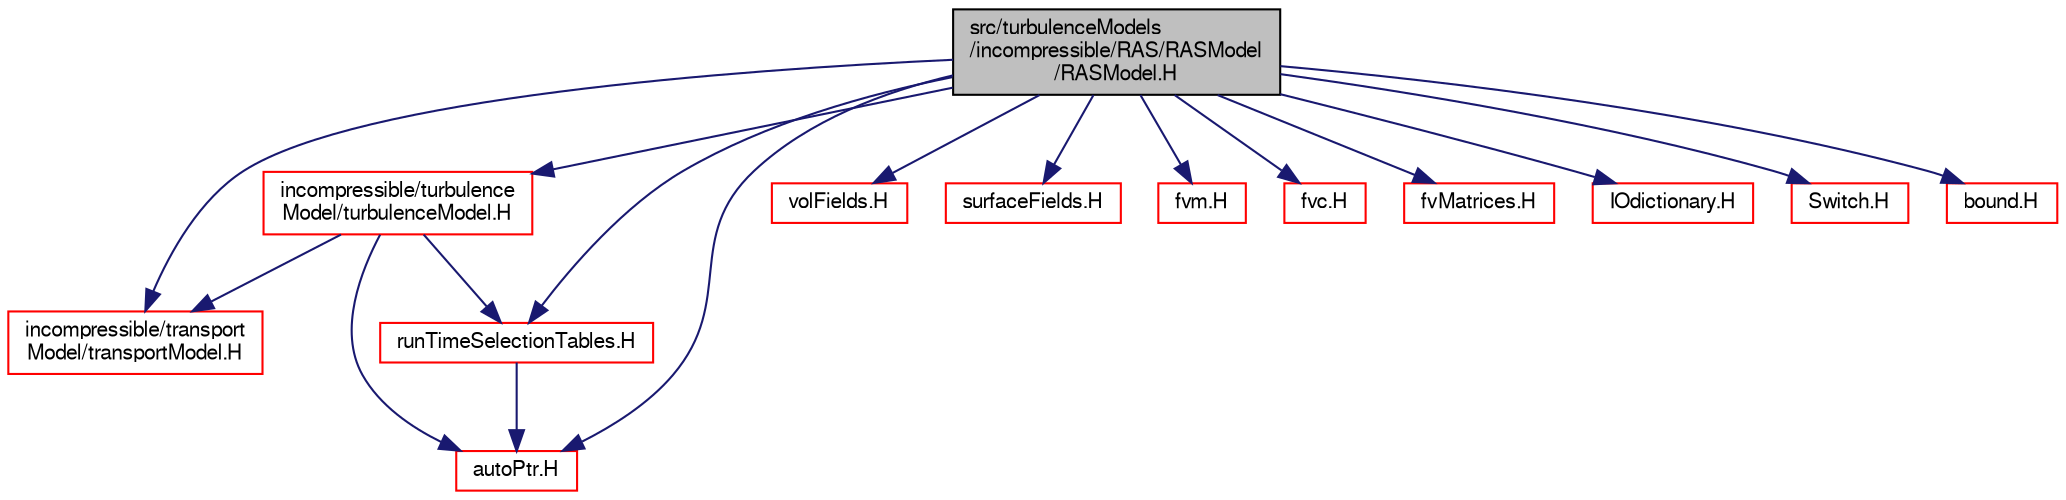 digraph "src/turbulenceModels/incompressible/RAS/RASModel/RASModel.H"
{
  bgcolor="transparent";
  edge [fontname="FreeSans",fontsize="10",labelfontname="FreeSans",labelfontsize="10"];
  node [fontname="FreeSans",fontsize="10",shape=record];
  Node0 [label="src/turbulenceModels\l/incompressible/RAS/RASModel\l/RASModel.H",height=0.2,width=0.4,color="black", fillcolor="grey75", style="filled", fontcolor="black"];
  Node0 -> Node1 [color="midnightblue",fontsize="10",style="solid",fontname="FreeSans"];
  Node1 [label="incompressible/turbulence\lModel/turbulenceModel.H",height=0.2,width=0.4,color="red",URL="$a40271.html"];
  Node1 -> Node63 [color="midnightblue",fontsize="10",style="solid",fontname="FreeSans"];
  Node63 [label="incompressible/transport\lModel/transportModel.H",height=0.2,width=0.4,color="red",URL="$a16823.html"];
  Node1 -> Node77 [color="midnightblue",fontsize="10",style="solid",fontname="FreeSans"];
  Node77 [label="autoPtr.H",height=0.2,width=0.4,color="red",URL="$a11078.html"];
  Node1 -> Node195 [color="midnightblue",fontsize="10",style="solid",fontname="FreeSans"];
  Node195 [label="runTimeSelectionTables.H",height=0.2,width=0.4,color="red",URL="$a09266.html",tooltip="Macros to ease declaration of run-time selection tables. "];
  Node195 -> Node77 [color="midnightblue",fontsize="10",style="solid",fontname="FreeSans"];
  Node0 -> Node65 [color="midnightblue",fontsize="10",style="solid",fontname="FreeSans"];
  Node65 [label="volFields.H",height=0.2,width=0.4,color="red",URL="$a02750.html"];
  Node0 -> Node304 [color="midnightblue",fontsize="10",style="solid",fontname="FreeSans"];
  Node304 [label="surfaceFields.H",height=0.2,width=0.4,color="red",URL="$a02735.html",tooltip="Foam::surfaceFields. "];
  Node0 -> Node311 [color="midnightblue",fontsize="10",style="solid",fontname="FreeSans"];
  Node311 [label="fvm.H",height=0.2,width=0.4,color="red",URL="$a03053.html"];
  Node0 -> Node327 [color="midnightblue",fontsize="10",style="solid",fontname="FreeSans"];
  Node327 [label="fvc.H",height=0.2,width=0.4,color="red",URL="$a02924.html"];
  Node0 -> Node350 [color="midnightblue",fontsize="10",style="solid",fontname="FreeSans"];
  Node350 [label="fvMatrices.H",height=0.2,width=0.4,color="red",URL="$a03272.html",tooltip="A special matrix type and solver, designed for finite volume solutions of scalar equations. "];
  Node0 -> Node63 [color="midnightblue",fontsize="10",style="solid",fontname="FreeSans"];
  Node0 -> Node292 [color="midnightblue",fontsize="10",style="solid",fontname="FreeSans"];
  Node292 [label="IOdictionary.H",height=0.2,width=0.4,color="red",URL="$a09023.html"];
  Node0 -> Node351 [color="midnightblue",fontsize="10",style="solid",fontname="FreeSans"];
  Node351 [label="Switch.H",height=0.2,width=0.4,color="red",URL="$a12158.html"];
  Node0 -> Node352 [color="midnightblue",fontsize="10",style="solid",fontname="FreeSans"];
  Node352 [label="bound.H",height=0.2,width=0.4,color="red",URL="$a01211.html",tooltip="Bound the given scalar field if it has gone unbounded. "];
  Node0 -> Node77 [color="midnightblue",fontsize="10",style="solid",fontname="FreeSans"];
  Node0 -> Node195 [color="midnightblue",fontsize="10",style="solid",fontname="FreeSans"];
}
